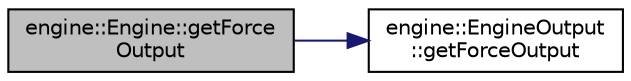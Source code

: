 digraph "engine::Engine::getForceOutput"
{
 // LATEX_PDF_SIZE
  edge [fontname="Helvetica",fontsize="10",labelfontname="Helvetica",labelfontsize="10"];
  node [fontname="Helvetica",fontsize="10",shape=record];
  rankdir="LR";
  Node1 [label="engine::Engine::getForce\lOutput",height=0.2,width=0.4,color="black", fillcolor="grey75", style="filled", fontcolor="black",tooltip=" "];
  Node1 -> Node2 [color="midnightblue",fontsize="10",style="solid",fontname="Helvetica"];
  Node2 [label="engine::EngineOutput\l::getForceOutput",height=0.2,width=0.4,color="black", fillcolor="white", style="filled",URL="$classengine_1_1EngineOutput.html#a7534f7ae314f823cb7a986cb03c78e18",tooltip=" "];
}
